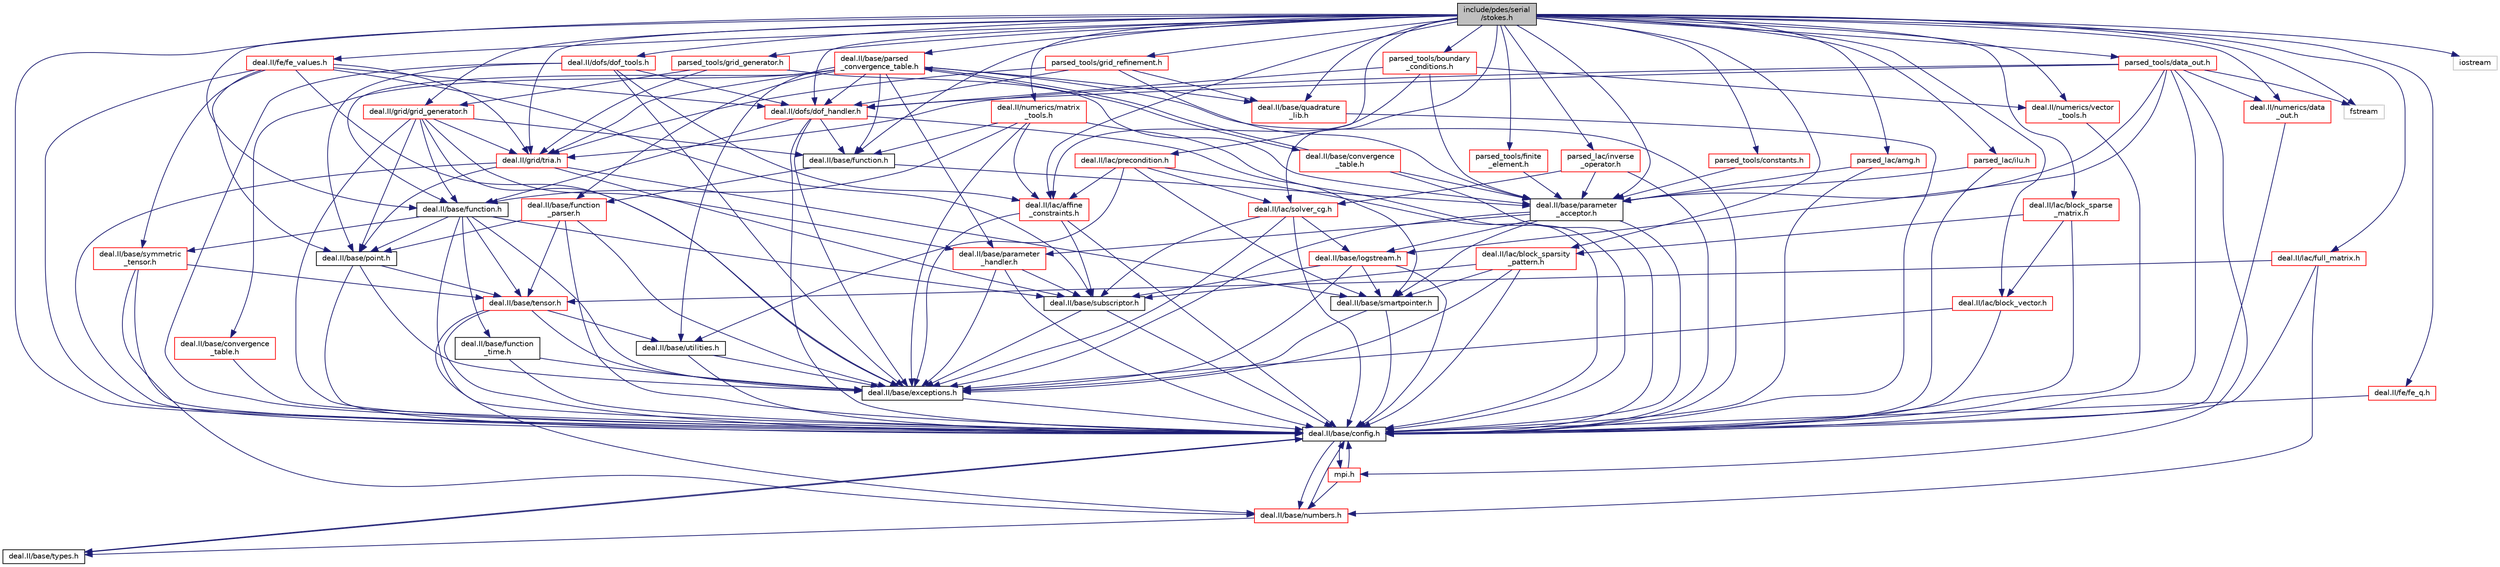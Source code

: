 digraph "include/pdes/serial/stokes.h"
{
 // LATEX_PDF_SIZE
  bgcolor="transparent";
  edge [fontname="Helvetica",fontsize="10",labelfontname="Helvetica",labelfontsize="10"];
  node [fontname="Helvetica",fontsize="10",shape=record];
  Node1 [label="include/pdes/serial\l/stokes.h",height=0.2,width=0.4,color="black", fillcolor="grey75", style="filled", fontcolor="black",tooltip=" "];
  Node1 -> Node2 [color="midnightblue",fontsize="10",style="solid",fontname="Helvetica"];
  Node2 [label="deal.II/base/config.h",height=0.2,width=0.4,color="black",URL="/__w/fsi-suite/fsi-suite/deal.tag$config_8h.html",tooltip=" "];
  Node2 -> Node3 [color="midnightblue",fontsize="10",style="solid",fontname="Helvetica"];
  Node3 [label="mpi.h",height=0.2,width=0.4,color="red",URL="/__w/fsi-suite/fsi-suite/deal.tag$mpi_8h.html",tooltip=" "];
  Node3 -> Node2 [color="midnightblue",fontsize="10",style="solid",fontname="Helvetica"];
  Node3 -> Node8 [color="midnightblue",fontsize="10",style="solid",fontname="Helvetica"];
  Node8 [label="deal.II/base/numbers.h",height=0.2,width=0.4,color="red",URL="/__w/fsi-suite/fsi-suite/deal.tag$numbers_8h.html",tooltip=" "];
  Node8 -> Node2 [color="midnightblue",fontsize="10",style="solid",fontname="Helvetica"];
  Node8 -> Node9 [color="midnightblue",fontsize="10",style="solid",fontname="Helvetica"];
  Node9 [label="deal.II/base/types.h",height=0.2,width=0.4,color="black",URL="/__w/fsi-suite/fsi-suite/deal.tag$types_8h.html",tooltip=" "];
  Node9 -> Node2 [color="midnightblue",fontsize="10",style="solid",fontname="Helvetica"];
  Node2 -> Node8 [color="midnightblue",fontsize="10",style="solid",fontname="Helvetica"];
  Node2 -> Node9 [color="midnightblue",fontsize="10",style="solid",fontname="Helvetica"];
  Node1 -> Node22 [color="midnightblue",fontsize="10",style="solid",fontname="Helvetica"];
  Node22 [label="deal.II/base/function.h",height=0.2,width=0.4,color="black",URL="/__w/fsi-suite/fsi-suite/deal.tag$function_8h.html",tooltip=" "];
  Node22 -> Node2 [color="midnightblue",fontsize="10",style="solid",fontname="Helvetica"];
  Node22 -> Node5 [color="midnightblue",fontsize="10",style="solid",fontname="Helvetica"];
  Node5 [label="deal.II/base/exceptions.h",height=0.2,width=0.4,color="black",URL="/__w/fsi-suite/fsi-suite/deal.tag$include_2deal_8II_2base_2exceptions_8h.html",tooltip=" "];
  Node5 -> Node2 [color="midnightblue",fontsize="10",style="solid",fontname="Helvetica"];
  Node22 -> Node23 [color="midnightblue",fontsize="10",style="solid",fontname="Helvetica"];
  Node23 [label="deal.II/base/function\l_time.h",height=0.2,width=0.4,color="black",URL="/__w/fsi-suite/fsi-suite/deal.tag$function__time_8h.html",tooltip=" "];
  Node23 -> Node2 [color="midnightblue",fontsize="10",style="solid",fontname="Helvetica"];
  Node23 -> Node5 [color="midnightblue",fontsize="10",style="solid",fontname="Helvetica"];
  Node22 -> Node24 [color="midnightblue",fontsize="10",style="solid",fontname="Helvetica"];
  Node24 [label="deal.II/base/point.h",height=0.2,width=0.4,color="black",URL="/__w/fsi-suite/fsi-suite/deal.tag$base_2point_8h.html",tooltip=" "];
  Node24 -> Node2 [color="midnightblue",fontsize="10",style="solid",fontname="Helvetica"];
  Node24 -> Node5 [color="midnightblue",fontsize="10",style="solid",fontname="Helvetica"];
  Node24 -> Node14 [color="midnightblue",fontsize="10",style="solid",fontname="Helvetica"];
  Node14 [label="deal.II/base/tensor.h",height=0.2,width=0.4,color="red",URL="/__w/fsi-suite/fsi-suite/deal.tag$tensor_8h.html",tooltip=" "];
  Node14 -> Node2 [color="midnightblue",fontsize="10",style="solid",fontname="Helvetica"];
  Node14 -> Node5 [color="midnightblue",fontsize="10",style="solid",fontname="Helvetica"];
  Node14 -> Node8 [color="midnightblue",fontsize="10",style="solid",fontname="Helvetica"];
  Node14 -> Node16 [color="midnightblue",fontsize="10",style="solid",fontname="Helvetica"];
  Node16 [label="deal.II/base/utilities.h",height=0.2,width=0.4,color="black",URL="/__w/fsi-suite/fsi-suite/deal.tag$include_2deal_8II_2base_2utilities_8h.html",tooltip=" "];
  Node16 -> Node2 [color="midnightblue",fontsize="10",style="solid",fontname="Helvetica"];
  Node16 -> Node5 [color="midnightblue",fontsize="10",style="solid",fontname="Helvetica"];
  Node22 -> Node25 [color="midnightblue",fontsize="10",style="solid",fontname="Helvetica"];
  Node25 [label="deal.II/base/subscriptor.h",height=0.2,width=0.4,color="black",URL="/__w/fsi-suite/fsi-suite/deal.tag$subscriptor_8h.html",tooltip=" "];
  Node25 -> Node2 [color="midnightblue",fontsize="10",style="solid",fontname="Helvetica"];
  Node25 -> Node5 [color="midnightblue",fontsize="10",style="solid",fontname="Helvetica"];
  Node22 -> Node7 [color="midnightblue",fontsize="10",style="solid",fontname="Helvetica"];
  Node7 [label="deal.II/base/symmetric\l_tensor.h",height=0.2,width=0.4,color="red",URL="/__w/fsi-suite/fsi-suite/deal.tag$symmetric__tensor_8h.html",tooltip=" "];
  Node7 -> Node2 [color="midnightblue",fontsize="10",style="solid",fontname="Helvetica"];
  Node7 -> Node8 [color="midnightblue",fontsize="10",style="solid",fontname="Helvetica"];
  Node7 -> Node14 [color="midnightblue",fontsize="10",style="solid",fontname="Helvetica"];
  Node22 -> Node14 [color="midnightblue",fontsize="10",style="solid",fontname="Helvetica"];
  Node1 -> Node26 [color="midnightblue",fontsize="10",style="solid",fontname="Helvetica"];
  Node26 [label="deal.II/base/parameter\l_acceptor.h",height=0.2,width=0.4,color="black",URL="/__w/fsi-suite/fsi-suite/deal.tag$parameter__acceptor_8h.html",tooltip=" "];
  Node26 -> Node2 [color="midnightblue",fontsize="10",style="solid",fontname="Helvetica"];
  Node26 -> Node5 [color="midnightblue",fontsize="10",style="solid",fontname="Helvetica"];
  Node26 -> Node27 [color="midnightblue",fontsize="10",style="solid",fontname="Helvetica"];
  Node27 [label="deal.II/base/logstream.h",height=0.2,width=0.4,color="red",URL="/__w/fsi-suite/fsi-suite/deal.tag$logstream_8h.html",tooltip=" "];
  Node27 -> Node2 [color="midnightblue",fontsize="10",style="solid",fontname="Helvetica"];
  Node27 -> Node5 [color="midnightblue",fontsize="10",style="solid",fontname="Helvetica"];
  Node27 -> Node28 [color="midnightblue",fontsize="10",style="solid",fontname="Helvetica"];
  Node28 [label="deal.II/base/smartpointer.h",height=0.2,width=0.4,color="black",URL="/__w/fsi-suite/fsi-suite/deal.tag$smartpointer_8h.html",tooltip=" "];
  Node28 -> Node2 [color="midnightblue",fontsize="10",style="solid",fontname="Helvetica"];
  Node28 -> Node5 [color="midnightblue",fontsize="10",style="solid",fontname="Helvetica"];
  Node27 -> Node25 [color="midnightblue",fontsize="10",style="solid",fontname="Helvetica"];
  Node26 -> Node30 [color="midnightblue",fontsize="10",style="solid",fontname="Helvetica"];
  Node30 [label="deal.II/base/parameter\l_handler.h",height=0.2,width=0.4,color="red",URL="/__w/fsi-suite/fsi-suite/deal.tag$parameter__handler_8h.html",tooltip=" "];
  Node30 -> Node2 [color="midnightblue",fontsize="10",style="solid",fontname="Helvetica"];
  Node30 -> Node5 [color="midnightblue",fontsize="10",style="solid",fontname="Helvetica"];
  Node30 -> Node25 [color="midnightblue",fontsize="10",style="solid",fontname="Helvetica"];
  Node26 -> Node28 [color="midnightblue",fontsize="10",style="solid",fontname="Helvetica"];
  Node1 -> Node34 [color="midnightblue",fontsize="10",style="solid",fontname="Helvetica"];
  Node34 [label="deal.II/base/parsed\l_convergence_table.h",height=0.2,width=0.4,color="red",URL="/__w/fsi-suite/fsi-suite/deal.tag$parsed__convergence__table_8h.html",tooltip=" "];
  Node34 -> Node2 [color="midnightblue",fontsize="10",style="solid",fontname="Helvetica"];
  Node34 -> Node35 [color="midnightblue",fontsize="10",style="solid",fontname="Helvetica"];
  Node35 [label="deal.II/base/convergence\l_table.h",height=0.2,width=0.4,color="red",URL="$convergence__table_8h.html",tooltip=" "];
  Node35 -> Node2 [color="midnightblue",fontsize="10",style="solid",fontname="Helvetica"];
  Node35 -> Node26 [color="midnightblue",fontsize="10",style="solid",fontname="Helvetica"];
  Node35 -> Node34 [color="midnightblue",fontsize="10",style="solid",fontname="Helvetica"];
  Node34 -> Node37 [color="midnightblue",fontsize="10",style="solid",fontname="Helvetica"];
  Node37 [label="deal.II/base/convergence\l_table.h",height=0.2,width=0.4,color="red",URL="/__w/fsi-suite/fsi-suite/deal.tag$convergence__table_8h.html",tooltip=" "];
  Node37 -> Node2 [color="midnightblue",fontsize="10",style="solid",fontname="Helvetica"];
  Node34 -> Node39 [color="midnightblue",fontsize="10",style="solid",fontname="Helvetica"];
  Node39 [label="deal.II/base/function.h",height=0.2,width=0.4,color="black",URL="$function_8h.html",tooltip=" "];
  Node39 -> Node40 [color="midnightblue",fontsize="10",style="solid",fontname="Helvetica"];
  Node40 [label="deal.II/base/function\l_parser.h",height=0.2,width=0.4,color="red",URL="/__w/fsi-suite/fsi-suite/deal.tag$function__parser_8h.html",tooltip=" "];
  Node40 -> Node2 [color="midnightblue",fontsize="10",style="solid",fontname="Helvetica"];
  Node40 -> Node5 [color="midnightblue",fontsize="10",style="solid",fontname="Helvetica"];
  Node40 -> Node24 [color="midnightblue",fontsize="10",style="solid",fontname="Helvetica"];
  Node40 -> Node14 [color="midnightblue",fontsize="10",style="solid",fontname="Helvetica"];
  Node39 -> Node26 [color="midnightblue",fontsize="10",style="solid",fontname="Helvetica"];
  Node34 -> Node22 [color="midnightblue",fontsize="10",style="solid",fontname="Helvetica"];
  Node34 -> Node40 [color="midnightblue",fontsize="10",style="solid",fontname="Helvetica"];
  Node34 -> Node30 [color="midnightblue",fontsize="10",style="solid",fontname="Helvetica"];
  Node34 -> Node42 [color="midnightblue",fontsize="10",style="solid",fontname="Helvetica"];
  Node42 [label="deal.II/base/quadrature\l_lib.h",height=0.2,width=0.4,color="red",URL="/__w/fsi-suite/fsi-suite/deal.tag$quadrature__lib_8h.html",tooltip=" "];
  Node42 -> Node2 [color="midnightblue",fontsize="10",style="solid",fontname="Helvetica"];
  Node34 -> Node16 [color="midnightblue",fontsize="10",style="solid",fontname="Helvetica"];
  Node34 -> Node44 [color="midnightblue",fontsize="10",style="solid",fontname="Helvetica"];
  Node44 [label="deal.II/dofs/dof_handler.h",height=0.2,width=0.4,color="red",URL="/__w/fsi-suite/fsi-suite/deal.tag$dofs_2dof__handler_8h.html",tooltip=" "];
  Node44 -> Node2 [color="midnightblue",fontsize="10",style="solid",fontname="Helvetica"];
  Node44 -> Node5 [color="midnightblue",fontsize="10",style="solid",fontname="Helvetica"];
  Node44 -> Node39 [color="midnightblue",fontsize="10",style="solid",fontname="Helvetica"];
  Node44 -> Node22 [color="midnightblue",fontsize="10",style="solid",fontname="Helvetica"];
  Node44 -> Node28 [color="midnightblue",fontsize="10",style="solid",fontname="Helvetica"];
  Node34 -> Node57 [color="midnightblue",fontsize="10",style="solid",fontname="Helvetica"];
  Node57 [label="deal.II/grid/tria.h",height=0.2,width=0.4,color="red",URL="/__w/fsi-suite/fsi-suite/deal.tag$grid_2tria_8h.html",tooltip=" "];
  Node57 -> Node2 [color="midnightblue",fontsize="10",style="solid",fontname="Helvetica"];
  Node57 -> Node24 [color="midnightblue",fontsize="10",style="solid",fontname="Helvetica"];
  Node57 -> Node28 [color="midnightblue",fontsize="10",style="solid",fontname="Helvetica"];
  Node57 -> Node25 [color="midnightblue",fontsize="10",style="solid",fontname="Helvetica"];
  Node1 -> Node42 [color="midnightblue",fontsize="10",style="solid",fontname="Helvetica"];
  Node1 -> Node44 [color="midnightblue",fontsize="10",style="solid",fontname="Helvetica"];
  Node1 -> Node133 [color="midnightblue",fontsize="10",style="solid",fontname="Helvetica"];
  Node133 [label="deal.II/dofs/dof_tools.h",height=0.2,width=0.4,color="red",URL="/__w/fsi-suite/fsi-suite/deal.tag$dof__tools_8h.html",tooltip=" "];
  Node133 -> Node2 [color="midnightblue",fontsize="10",style="solid",fontname="Helvetica"];
  Node133 -> Node5 [color="midnightblue",fontsize="10",style="solid",fontname="Helvetica"];
  Node133 -> Node24 [color="midnightblue",fontsize="10",style="solid",fontname="Helvetica"];
  Node133 -> Node44 [color="midnightblue",fontsize="10",style="solid",fontname="Helvetica"];
  Node133 -> Node134 [color="midnightblue",fontsize="10",style="solid",fontname="Helvetica"];
  Node134 [label="deal.II/lac/affine\l_constraints.h",height=0.2,width=0.4,color="red",URL="/__w/fsi-suite/fsi-suite/deal.tag$affine__constraints_8h.html",tooltip=" "];
  Node134 -> Node2 [color="midnightblue",fontsize="10",style="solid",fontname="Helvetica"];
  Node134 -> Node5 [color="midnightblue",fontsize="10",style="solid",fontname="Helvetica"];
  Node134 -> Node25 [color="midnightblue",fontsize="10",style="solid",fontname="Helvetica"];
  Node1 -> Node136 [color="midnightblue",fontsize="10",style="solid",fontname="Helvetica"];
  Node136 [label="deal.II/fe/fe_q.h",height=0.2,width=0.4,color="red",URL="/__w/fsi-suite/fsi-suite/deal.tag$fe__q_8h.html",tooltip=" "];
  Node136 -> Node2 [color="midnightblue",fontsize="10",style="solid",fontname="Helvetica"];
  Node1 -> Node111 [color="midnightblue",fontsize="10",style="solid",fontname="Helvetica"];
  Node111 [label="deal.II/fe/fe_values.h",height=0.2,width=0.4,color="red",URL="/__w/fsi-suite/fsi-suite/deal.tag$fe_2fe__values_8h.html",tooltip=" "];
  Node111 -> Node2 [color="midnightblue",fontsize="10",style="solid",fontname="Helvetica"];
  Node111 -> Node5 [color="midnightblue",fontsize="10",style="solid",fontname="Helvetica"];
  Node111 -> Node24 [color="midnightblue",fontsize="10",style="solid",fontname="Helvetica"];
  Node111 -> Node25 [color="midnightblue",fontsize="10",style="solid",fontname="Helvetica"];
  Node111 -> Node7 [color="midnightblue",fontsize="10",style="solid",fontname="Helvetica"];
  Node111 -> Node44 [color="midnightblue",fontsize="10",style="solid",fontname="Helvetica"];
  Node111 -> Node57 [color="midnightblue",fontsize="10",style="solid",fontname="Helvetica"];
  Node1 -> Node141 [color="midnightblue",fontsize="10",style="solid",fontname="Helvetica"];
  Node141 [label="deal.II/grid/grid_generator.h",height=0.2,width=0.4,color="red",URL="/__w/fsi-suite/fsi-suite/deal.tag$grid__generator_8h.html",tooltip=" "];
  Node141 -> Node2 [color="midnightblue",fontsize="10",style="solid",fontname="Helvetica"];
  Node141 -> Node5 [color="midnightblue",fontsize="10",style="solid",fontname="Helvetica"];
  Node141 -> Node39 [color="midnightblue",fontsize="10",style="solid",fontname="Helvetica"];
  Node141 -> Node22 [color="midnightblue",fontsize="10",style="solid",fontname="Helvetica"];
  Node141 -> Node30 [color="midnightblue",fontsize="10",style="solid",fontname="Helvetica"];
  Node141 -> Node24 [color="midnightblue",fontsize="10",style="solid",fontname="Helvetica"];
  Node141 -> Node57 [color="midnightblue",fontsize="10",style="solid",fontname="Helvetica"];
  Node1 -> Node57 [color="midnightblue",fontsize="10",style="solid",fontname="Helvetica"];
  Node1 -> Node134 [color="midnightblue",fontsize="10",style="solid",fontname="Helvetica"];
  Node1 -> Node142 [color="midnightblue",fontsize="10",style="solid",fontname="Helvetica"];
  Node142 [label="deal.II/lac/block_sparse\l_matrix.h",height=0.2,width=0.4,color="red",URL="/__w/fsi-suite/fsi-suite/deal.tag$block__sparse__matrix_8h.html",tooltip=" "];
  Node142 -> Node2 [color="midnightblue",fontsize="10",style="solid",fontname="Helvetica"];
  Node142 -> Node124 [color="midnightblue",fontsize="10",style="solid",fontname="Helvetica"];
  Node124 [label="deal.II/lac/block_sparsity\l_pattern.h",height=0.2,width=0.4,color="red",URL="/__w/fsi-suite/fsi-suite/deal.tag$block__sparsity__pattern_8h.html",tooltip=" "];
  Node124 -> Node2 [color="midnightblue",fontsize="10",style="solid",fontname="Helvetica"];
  Node124 -> Node5 [color="midnightblue",fontsize="10",style="solid",fontname="Helvetica"];
  Node124 -> Node28 [color="midnightblue",fontsize="10",style="solid",fontname="Helvetica"];
  Node124 -> Node25 [color="midnightblue",fontsize="10",style="solid",fontname="Helvetica"];
  Node142 -> Node145 [color="midnightblue",fontsize="10",style="solid",fontname="Helvetica"];
  Node145 [label="deal.II/lac/block_vector.h",height=0.2,width=0.4,color="red",URL="/__w/fsi-suite/fsi-suite/deal.tag$block__vector_8h.html",tooltip=" "];
  Node145 -> Node2 [color="midnightblue",fontsize="10",style="solid",fontname="Helvetica"];
  Node145 -> Node5 [color="midnightblue",fontsize="10",style="solid",fontname="Helvetica"];
  Node1 -> Node124 [color="midnightblue",fontsize="10",style="solid",fontname="Helvetica"];
  Node1 -> Node145 [color="midnightblue",fontsize="10",style="solid",fontname="Helvetica"];
  Node1 -> Node97 [color="midnightblue",fontsize="10",style="solid",fontname="Helvetica"];
  Node97 [label="deal.II/lac/full_matrix.h",height=0.2,width=0.4,color="red",URL="/__w/fsi-suite/fsi-suite/deal.tag$full__matrix_8h.html",tooltip=" "];
  Node97 -> Node2 [color="midnightblue",fontsize="10",style="solid",fontname="Helvetica"];
  Node97 -> Node8 [color="midnightblue",fontsize="10",style="solid",fontname="Helvetica"];
  Node97 -> Node14 [color="midnightblue",fontsize="10",style="solid",fontname="Helvetica"];
  Node1 -> Node148 [color="midnightblue",fontsize="10",style="solid",fontname="Helvetica"];
  Node148 [label="deal.II/lac/precondition.h",height=0.2,width=0.4,color="red",URL="/__w/fsi-suite/fsi-suite/deal.tag$precondition_8h.html",tooltip=" "];
  Node148 -> Node2 [color="midnightblue",fontsize="10",style="solid",fontname="Helvetica"];
  Node148 -> Node28 [color="midnightblue",fontsize="10",style="solid",fontname="Helvetica"];
  Node148 -> Node16 [color="midnightblue",fontsize="10",style="solid",fontname="Helvetica"];
  Node148 -> Node134 [color="midnightblue",fontsize="10",style="solid",fontname="Helvetica"];
  Node148 -> Node151 [color="midnightblue",fontsize="10",style="solid",fontname="Helvetica"];
  Node151 [label="deal.II/lac/solver_cg.h",height=0.2,width=0.4,color="red",URL="/__w/fsi-suite/fsi-suite/deal.tag$solver__cg_8h.html",tooltip=" "];
  Node151 -> Node2 [color="midnightblue",fontsize="10",style="solid",fontname="Helvetica"];
  Node151 -> Node5 [color="midnightblue",fontsize="10",style="solid",fontname="Helvetica"];
  Node151 -> Node27 [color="midnightblue",fontsize="10",style="solid",fontname="Helvetica"];
  Node151 -> Node25 [color="midnightblue",fontsize="10",style="solid",fontname="Helvetica"];
  Node1 -> Node151 [color="midnightblue",fontsize="10",style="solid",fontname="Helvetica"];
  Node1 -> Node157 [color="midnightblue",fontsize="10",style="solid",fontname="Helvetica"];
  Node157 [label="deal.II/numerics/data\l_out.h",height=0.2,width=0.4,color="red",URL="/__w/fsi-suite/fsi-suite/deal.tag$numerics_2data__out_8h.html",tooltip=" "];
  Node157 -> Node2 [color="midnightblue",fontsize="10",style="solid",fontname="Helvetica"];
  Node1 -> Node166 [color="midnightblue",fontsize="10",style="solid",fontname="Helvetica"];
  Node166 [label="deal.II/numerics/matrix\l_tools.h",height=0.2,width=0.4,color="red",URL="/__w/fsi-suite/fsi-suite/deal.tag$matrix__tools_8h.html",tooltip=" "];
  Node166 -> Node2 [color="midnightblue",fontsize="10",style="solid",fontname="Helvetica"];
  Node166 -> Node5 [color="midnightblue",fontsize="10",style="solid",fontname="Helvetica"];
  Node166 -> Node39 [color="midnightblue",fontsize="10",style="solid",fontname="Helvetica"];
  Node166 -> Node22 [color="midnightblue",fontsize="10",style="solid",fontname="Helvetica"];
  Node166 -> Node134 [color="midnightblue",fontsize="10",style="solid",fontname="Helvetica"];
  Node1 -> Node168 [color="midnightblue",fontsize="10",style="solid",fontname="Helvetica"];
  Node168 [label="deal.II/numerics/vector\l_tools.h",height=0.2,width=0.4,color="red",URL="/__w/fsi-suite/fsi-suite/deal.tag$vector__tools_8h.html",tooltip=" "];
  Node168 -> Node2 [color="midnightblue",fontsize="10",style="solid",fontname="Helvetica"];
  Node1 -> Node184 [color="midnightblue",fontsize="10",style="solid",fontname="Helvetica"];
  Node184 [label="fstream",height=0.2,width=0.4,color="grey75",tooltip=" "];
  Node1 -> Node185 [color="midnightblue",fontsize="10",style="solid",fontname="Helvetica"];
  Node185 [label="iostream",height=0.2,width=0.4,color="grey75",tooltip=" "];
  Node1 -> Node186 [color="midnightblue",fontsize="10",style="solid",fontname="Helvetica"];
  Node186 [label="parsed_lac/amg.h",height=0.2,width=0.4,color="red",URL="$amg_8h.html",tooltip=" "];
  Node186 -> Node2 [color="midnightblue",fontsize="10",style="solid",fontname="Helvetica"];
  Node186 -> Node26 [color="midnightblue",fontsize="10",style="solid",fontname="Helvetica"];
  Node1 -> Node188 [color="midnightblue",fontsize="10",style="solid",fontname="Helvetica"];
  Node188 [label="parsed_lac/ilu.h",height=0.2,width=0.4,color="red",URL="$ilu_8h.html",tooltip=" "];
  Node188 -> Node2 [color="midnightblue",fontsize="10",style="solid",fontname="Helvetica"];
  Node188 -> Node26 [color="midnightblue",fontsize="10",style="solid",fontname="Helvetica"];
  Node1 -> Node189 [color="midnightblue",fontsize="10",style="solid",fontname="Helvetica"];
  Node189 [label="parsed_lac/inverse\l_operator.h",height=0.2,width=0.4,color="red",URL="$inverse__operator_8h.html",tooltip=" "];
  Node189 -> Node2 [color="midnightblue",fontsize="10",style="solid",fontname="Helvetica"];
  Node189 -> Node26 [color="midnightblue",fontsize="10",style="solid",fontname="Helvetica"];
  Node189 -> Node151 [color="midnightblue",fontsize="10",style="solid",fontname="Helvetica"];
  Node1 -> Node205 [color="midnightblue",fontsize="10",style="solid",fontname="Helvetica"];
  Node205 [label="parsed_tools/boundary\l_conditions.h",height=0.2,width=0.4,color="red",URL="$boundary__conditions_8h.html",tooltip=" "];
  Node205 -> Node26 [color="midnightblue",fontsize="10",style="solid",fontname="Helvetica"];
  Node205 -> Node44 [color="midnightblue",fontsize="10",style="solid",fontname="Helvetica"];
  Node205 -> Node134 [color="midnightblue",fontsize="10",style="solid",fontname="Helvetica"];
  Node205 -> Node168 [color="midnightblue",fontsize="10",style="solid",fontname="Helvetica"];
  Node1 -> Node229 [color="midnightblue",fontsize="10",style="solid",fontname="Helvetica"];
  Node229 [label="parsed_tools/constants.h",height=0.2,width=0.4,color="red",URL="$constants_8h.html",tooltip=" "];
  Node229 -> Node26 [color="midnightblue",fontsize="10",style="solid",fontname="Helvetica"];
  Node1 -> Node230 [color="midnightblue",fontsize="10",style="solid",fontname="Helvetica"];
  Node230 [label="parsed_tools/data_out.h",height=0.2,width=0.4,color="red",URL="$data__out_8h.html",tooltip=" "];
  Node230 -> Node2 [color="midnightblue",fontsize="10",style="solid",fontname="Helvetica"];
  Node230 -> Node27 [color="midnightblue",fontsize="10",style="solid",fontname="Helvetica"];
  Node230 -> Node3 [color="midnightblue",fontsize="10",style="solid",fontname="Helvetica"];
  Node230 -> Node26 [color="midnightblue",fontsize="10",style="solid",fontname="Helvetica"];
  Node230 -> Node44 [color="midnightblue",fontsize="10",style="solid",fontname="Helvetica"];
  Node230 -> Node57 [color="midnightblue",fontsize="10",style="solid",fontname="Helvetica"];
  Node230 -> Node157 [color="midnightblue",fontsize="10",style="solid",fontname="Helvetica"];
  Node230 -> Node184 [color="midnightblue",fontsize="10",style="solid",fontname="Helvetica"];
  Node1 -> Node232 [color="midnightblue",fontsize="10",style="solid",fontname="Helvetica"];
  Node232 [label="parsed_tools/finite\l_element.h",height=0.2,width=0.4,color="red",URL="$finite__element_8h.html",tooltip=" "];
  Node232 -> Node26 [color="midnightblue",fontsize="10",style="solid",fontname="Helvetica"];
  Node1 -> Node39 [color="midnightblue",fontsize="10",style="solid",fontname="Helvetica"];
  Node1 -> Node233 [color="midnightblue",fontsize="10",style="solid",fontname="Helvetica"];
  Node233 [label="parsed_tools/grid_generator.h",height=0.2,width=0.4,color="red",URL="$grid__generator_8h.html",tooltip=" "];
  Node233 -> Node26 [color="midnightblue",fontsize="10",style="solid",fontname="Helvetica"];
  Node233 -> Node141 [color="midnightblue",fontsize="10",style="solid",fontname="Helvetica"];
  Node233 -> Node57 [color="midnightblue",fontsize="10",style="solid",fontname="Helvetica"];
  Node1 -> Node236 [color="midnightblue",fontsize="10",style="solid",fontname="Helvetica"];
  Node236 [label="parsed_tools/grid_refinement.h",height=0.2,width=0.4,color="red",URL="$grid__refinement_8h.html",tooltip=" "];
  Node236 -> Node26 [color="midnightblue",fontsize="10",style="solid",fontname="Helvetica"];
  Node236 -> Node42 [color="midnightblue",fontsize="10",style="solid",fontname="Helvetica"];
  Node236 -> Node44 [color="midnightblue",fontsize="10",style="solid",fontname="Helvetica"];
  Node236 -> Node57 [color="midnightblue",fontsize="10",style="solid",fontname="Helvetica"];
}

